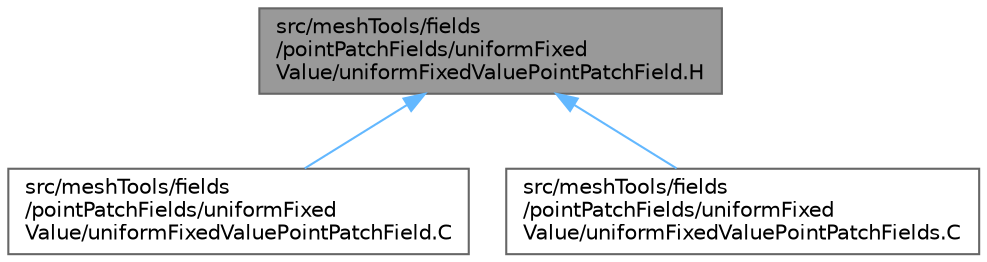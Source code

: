 digraph "src/meshTools/fields/pointPatchFields/uniformFixedValue/uniformFixedValuePointPatchField.H"
{
 // LATEX_PDF_SIZE
  bgcolor="transparent";
  edge [fontname=Helvetica,fontsize=10,labelfontname=Helvetica,labelfontsize=10];
  node [fontname=Helvetica,fontsize=10,shape=box,height=0.2,width=0.4];
  Node1 [id="Node000001",label="src/meshTools/fields\l/pointPatchFields/uniformFixed\lValue/uniformFixedValuePointPatchField.H",height=0.2,width=0.4,color="gray40", fillcolor="grey60", style="filled", fontcolor="black",tooltip=" "];
  Node1 -> Node2 [id="edge1_Node000001_Node000002",dir="back",color="steelblue1",style="solid",tooltip=" "];
  Node2 [id="Node000002",label="src/meshTools/fields\l/pointPatchFields/uniformFixed\lValue/uniformFixedValuePointPatchField.C",height=0.2,width=0.4,color="grey40", fillcolor="white", style="filled",URL="$uniformFixedValuePointPatchField_8C.html",tooltip=" "];
  Node1 -> Node3 [id="edge2_Node000001_Node000003",dir="back",color="steelblue1",style="solid",tooltip=" "];
  Node3 [id="Node000003",label="src/meshTools/fields\l/pointPatchFields/uniformFixed\lValue/uniformFixedValuePointPatchFields.C",height=0.2,width=0.4,color="grey40", fillcolor="white", style="filled",URL="$uniformFixedValuePointPatchFields_8C.html",tooltip=" "];
}
